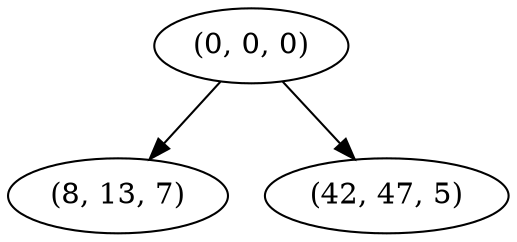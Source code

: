 digraph tree {
    "(0, 0, 0)";
    "(8, 13, 7)";
    "(42, 47, 5)";
    "(0, 0, 0)" -> "(8, 13, 7)";
    "(0, 0, 0)" -> "(42, 47, 5)";
}
